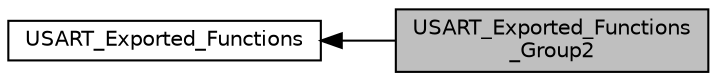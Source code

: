 digraph "USART_Exported_Functions_Group2"
{
  edge [fontname="Helvetica",fontsize="10",labelfontname="Helvetica",labelfontsize="10"];
  node [fontname="Helvetica",fontsize="10",shape=record];
  rankdir=LR;
  Node0 [label="USART_Exported_Functions\l_Group2",height=0.2,width=0.4,color="black", fillcolor="grey75", style="filled", fontcolor="black"];
  Node1 [label="USART_Exported_Functions",height=0.2,width=0.4,color="black", fillcolor="white", style="filled",URL="$group___u_s_a_r_t___exported___functions.html"];
  Node1->Node0 [shape=plaintext, dir="back", style="solid"];
}
